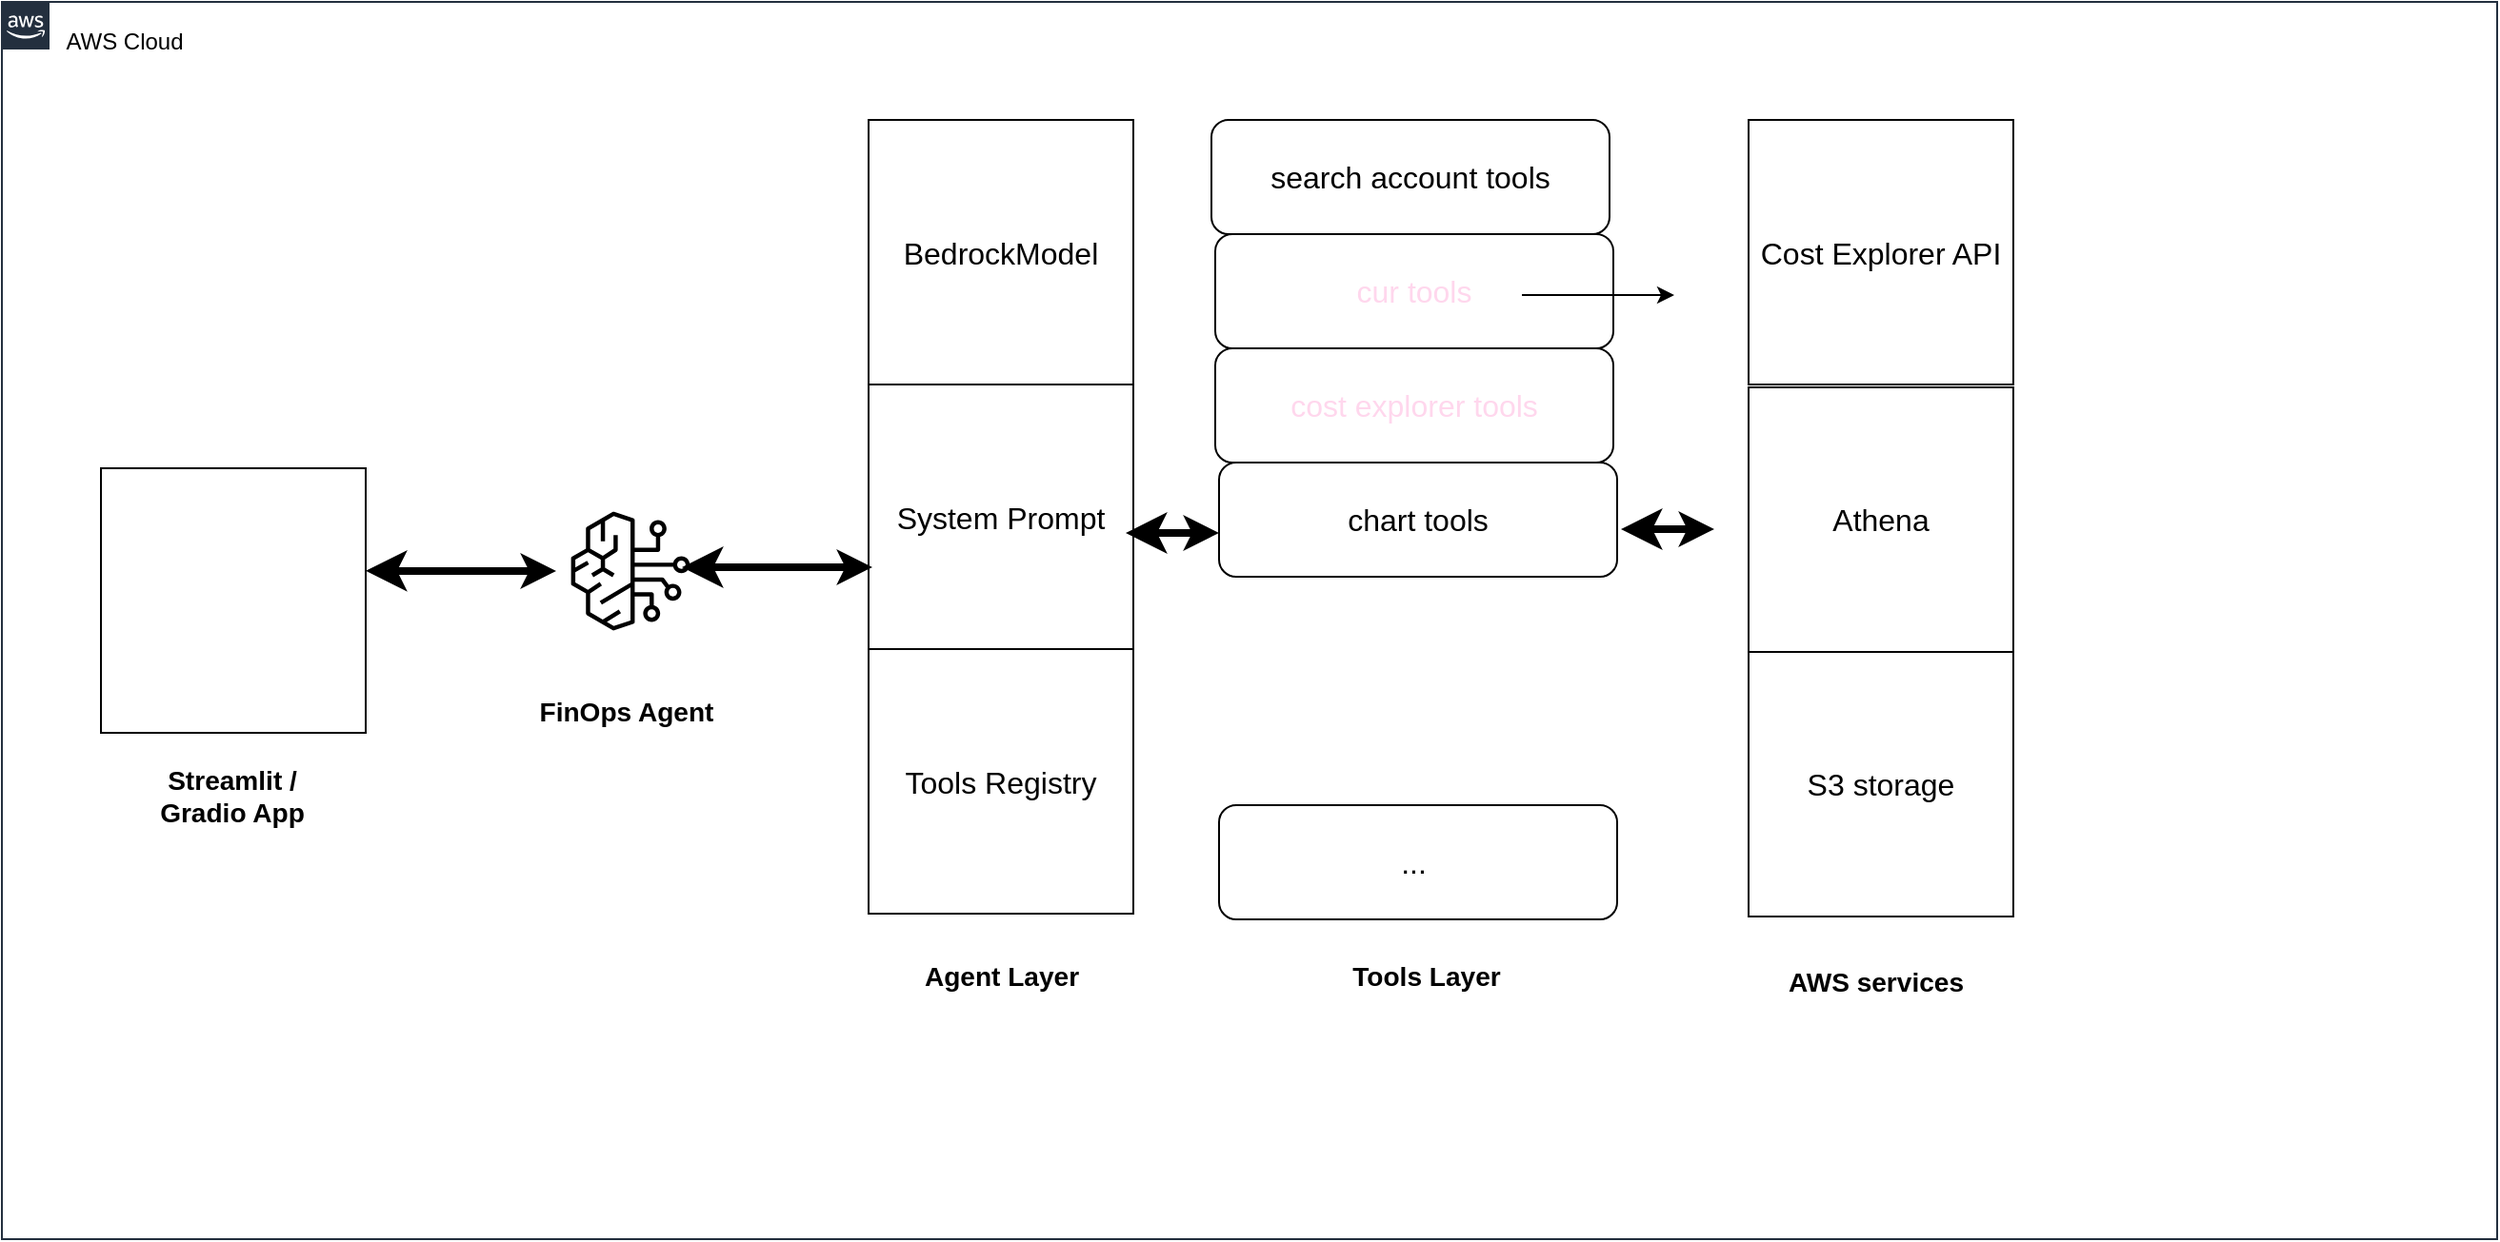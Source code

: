 <mxfile version="28.0.7">
  <diagram name="페이지-1" id="RuTvgAe05luTqqJp8XIn">
    <mxGraphModel dx="1426" dy="1935" grid="0" gridSize="10" guides="1" tooltips="1" connect="1" arrows="1" fold="1" page="1" pageScale="1" pageWidth="1600" pageHeight="1169" background="light-dark(#ffffff, #f5f4f4)" math="0" shadow="0">
      <root>
        <mxCell id="0" />
        <mxCell id="1" parent="0" />
        <mxCell id="2OBhGyxs4nnkqqzqLcTy-14" value="" style="endArrow=classic;startArrow=classic;html=1;rounded=0;strokeColor=light-dark(#000000,#CC0000);startSize=9;strokeWidth=4;exitX=1;exitY=0.388;exitDx=0;exitDy=0;entryX=0;entryY=0.5;entryDx=0;entryDy=0;entryPerimeter=0;exitPerimeter=0;" parent="1" source="2OBhGyxs4nnkqqzqLcTy-12" target="ZPLwYKQgncl39OfeO65Y-1" edge="1">
          <mxGeometry width="50" height="50" relative="1" as="geometry">
            <mxPoint x="178" y="-805.5" as="sourcePoint" />
            <mxPoint x="566" y="-968" as="targetPoint" />
            <Array as="points" />
          </mxGeometry>
        </mxCell>
        <mxCell id="2OBhGyxs4nnkqqzqLcTy-18" value="&lt;font style=&quot;font-size: 16px;&quot;&gt;FastAPI&lt;/font&gt;" style="verticalLabelPosition=middle;verticalAlign=middle;html=1;shape=mxgraph.basic.rect;fillColor2=none;strokeWidth=1;size=20;indent=5;fillColor=light-dark(#FFFFFF,#FFFFFF);fontColor=light-dark(#000000,#000000);strokeColor=light-dark(#000000,#000000);labelPosition=center;align=center;" parent="1" vertex="1">
          <mxGeometry x="108" y="-814" width="119" height="33" as="geometry" />
        </mxCell>
        <mxCell id="2OBhGyxs4nnkqqzqLcTy-21" value="" style="group" parent="1" vertex="1" connectable="0">
          <mxGeometry x="92" y="-875" width="139" height="202" as="geometry" />
        </mxCell>
        <mxCell id="2OBhGyxs4nnkqqzqLcTy-12" value="" style="whiteSpace=wrap;html=1;aspect=fixed;fillColor=light-dark(#FFFFFF,#FFFFFF);strokeColor=light-dark(#000000,#000000);fontColor=light-dark(#000000,#000000);fontSize=16;" parent="2OBhGyxs4nnkqqzqLcTy-21" vertex="1">
          <mxGeometry width="139" height="139" as="geometry" />
        </mxCell>
        <mxCell id="2OBhGyxs4nnkqqzqLcTy-17" value="&lt;h3&gt;Streamlit / Gradio App&lt;/h3&gt;" style="whiteSpace=wrap;html=1;labelBackgroundColor=none;fillStyle=auto;fillColor=none;strokeColor=none;fontColor=light-dark(#000000,#000000);spacing=7;" parent="2OBhGyxs4nnkqqzqLcTy-21" vertex="1">
          <mxGeometry x="9" y="142" width="120" height="60" as="geometry" />
        </mxCell>
        <mxCell id="M7x2iTXA3pfdP00wpJqi-15" value="" style="points=[[0,0],[0.25,0],[0.5,0],[0.75,0],[1,0],[1,0.25],[1,0.5],[1,0.75],[1,1],[0.75,1],[0.5,1],[0.25,1],[0,1],[0,0.75],[0,0.5],[0,0.25]];outlineConnect=0;gradientColor=none;html=1;whiteSpace=wrap;fontSize=12;fontStyle=0;container=0;pointerEvents=0;collapsible=0;recursiveResize=0;shape=mxgraph.aws4.group;grIcon=mxgraph.aws4.group_aws_cloud_alt;strokeColor=#232F3E;fillColor=none;verticalAlign=bottom;align=center;spacingLeft=30;fontColor=light-dark(#232F3E,#33001A);dashed=0;labelPosition=center;verticalLabelPosition=top;fontFamily=Verdana;direction=east;" parent="1" vertex="1">
          <mxGeometry x="40" y="-1120" width="1310" height="650" as="geometry" />
        </mxCell>
        <mxCell id="2OBhGyxs4nnkqqzqLcTy-3" value="" style="group" parent="1" vertex="1" connectable="0">
          <mxGeometry x="308" y="-860" width="120" height="143" as="geometry" />
        </mxCell>
        <mxCell id="ZPLwYKQgncl39OfeO65Y-1" value="" style="sketch=0;points=[[0,0,0],[0.25,0,0],[0.5,0,0],[0.75,0,0],[1,0,0],[0,1,0],[0.25,1,0],[0.5,1,0],[0.75,1,0],[1,1,0],[0,0.25,0],[0,0.5,0],[0,0.75,0],[1,0.25,0],[1,0.5,0],[1,0.75,0]];outlineConnect=0;dashed=0;verticalLabelPosition=bottom;verticalAlign=top;align=center;html=1;fontSize=12;fontStyle=0;aspect=fixed;shape=mxgraph.aws4.resourceIcon;resIcon=mxgraph.aws4.bedrock;labelBackgroundColor=none;fillStyle=auto;fillColor=none;strokeColor=light-dark(#000000,#000000);fontColor=light-dark(#000000,#000000);" parent="2OBhGyxs4nnkqqzqLcTy-3" vertex="1">
          <mxGeometry x="23" width="78" height="78" as="geometry" />
        </mxCell>
        <mxCell id="ZPLwYKQgncl39OfeO65Y-2" value="&lt;h3&gt;FinOps Agent&lt;/h3&gt;" style="whiteSpace=wrap;html=1;labelBackgroundColor=none;fillStyle=auto;fillColor=none;strokeColor=none;fontColor=light-dark(#000000,#000000);spacing=7;" parent="2OBhGyxs4nnkqqzqLcTy-3" vertex="1">
          <mxGeometry y="83" width="120" height="60" as="geometry" />
        </mxCell>
        <mxCell id="RxNtuKK_ktGzNFGGINfy-19" value="AWS Cloud" style="rounded=0;whiteSpace=wrap;html=1;fontColor=light-dark(#000000,#000000);strokeColor=none;fillColor=none;" parent="1" vertex="1">
          <mxGeometry x="71" y="-1114" width="67" height="29" as="geometry" />
        </mxCell>
        <mxCell id="3fnXRMvO_0kpUGVqNr5g-3" value="BedrockModel" style="whiteSpace=wrap;html=1;aspect=fixed;fillColor=light-dark(#FFFFFF,#FFFFFF);strokeColor=light-dark(#000000,#000000);fontColor=light-dark(#000000,#000000);fontSize=16;" vertex="1" parent="1">
          <mxGeometry x="495" y="-1058" width="139" height="139" as="geometry" />
        </mxCell>
        <mxCell id="3fnXRMvO_0kpUGVqNr5g-5" value="System Prompt" style="whiteSpace=wrap;html=1;aspect=fixed;fillColor=light-dark(#FFFFFF,#FFFFFF);strokeColor=light-dark(#000000,#000000);fontColor=light-dark(#000000,#000000);fontSize=16;" vertex="1" parent="1">
          <mxGeometry x="495" y="-919" width="139" height="139" as="geometry" />
        </mxCell>
        <mxCell id="3fnXRMvO_0kpUGVqNr5g-6" value="Tools Registry" style="whiteSpace=wrap;html=1;aspect=fixed;fillColor=light-dark(#FFFFFF,#FFFFFF);strokeColor=light-dark(#000000,#000000);fontColor=light-dark(#000000,#000000);fontSize=16;" vertex="1" parent="1">
          <mxGeometry x="495" y="-780" width="139" height="139" as="geometry" />
        </mxCell>
        <mxCell id="3fnXRMvO_0kpUGVqNr5g-7" value="&lt;h3&gt;Agent Layer&lt;/h3&gt;" style="whiteSpace=wrap;html=1;labelBackgroundColor=none;fillStyle=auto;fillColor=none;strokeColor=none;fontColor=light-dark(#000000,#000000);spacing=7;" vertex="1" parent="1">
          <mxGeometry x="504.5" y="-638" width="120" height="60" as="geometry" />
        </mxCell>
        <mxCell id="3fnXRMvO_0kpUGVqNr5g-12" value="&lt;span style=&quot;font-size: 16px; background-color: light-dark(rgb(255, 255, 255), rgb(255, 255, 255));&quot;&gt;&lt;font style=&quot;color: light-dark(rgb(0, 0, 0), rgb(51, 0, 26));&quot;&gt;search account tools&lt;/font&gt;&lt;/span&gt;" style="rounded=1;whiteSpace=wrap;html=1;strokeColor=light-dark(#000000,#000000);fillColor=light-dark(#FFFFFF,#FFFFFF);" vertex="1" parent="1">
          <mxGeometry x="675" y="-1058" width="209" height="60" as="geometry" />
        </mxCell>
        <mxCell id="3fnXRMvO_0kpUGVqNr5g-13" value="&lt;font style=&quot;color: light-dark(rgb(255, 215, 237), rgb(0, 0, 0));&quot;&gt;&lt;span style=&quot;font-size: 16px;&quot;&gt;cur tools&lt;/span&gt;&lt;/font&gt;" style="rounded=1;whiteSpace=wrap;html=1;strokeColor=light-dark(#000000,#000000);fillColor=light-dark(#FFFFFF,#FFFFFF);" vertex="1" parent="1">
          <mxGeometry x="677" y="-998" width="209" height="60" as="geometry" />
        </mxCell>
        <mxCell id="3fnXRMvO_0kpUGVqNr5g-14" value="" style="edgeStyle=none;orthogonalLoop=1;jettySize=auto;html=1;rounded=0;" edge="1" parent="1">
          <mxGeometry width="80" relative="1" as="geometry">
            <mxPoint x="838" y="-966" as="sourcePoint" />
            <mxPoint x="918" y="-966" as="targetPoint" />
            <Array as="points" />
          </mxGeometry>
        </mxCell>
        <mxCell id="3fnXRMvO_0kpUGVqNr5g-15" value="&lt;font style=&quot;color: light-dark(rgb(255, 215, 237), rgb(0, 0, 0));&quot;&gt;&lt;span style=&quot;font-size: 16px;&quot;&gt;cost explorer tools&lt;/span&gt;&lt;/font&gt;" style="rounded=1;whiteSpace=wrap;html=1;strokeColor=light-dark(#000000,#000000);fillColor=light-dark(#FFFFFF,#FFFFFF);" vertex="1" parent="1">
          <mxGeometry x="677" y="-938" width="209" height="60" as="geometry" />
        </mxCell>
        <mxCell id="3fnXRMvO_0kpUGVqNr5g-16" value="&lt;font style=&quot;color: light-dark(rgb(0, 0, 0), rgb(0, 0, 0));&quot;&gt;&lt;span style=&quot;font-size: 16px; background-color: light-dark(rgb(255, 255, 255), rgb(255, 255, 255));&quot;&gt;chart tools&lt;/span&gt;&lt;/font&gt;" style="rounded=1;whiteSpace=wrap;html=1;strokeColor=light-dark(#000000,#000000);fillColor=light-dark(#FFFFFF,#FFFFFF);" vertex="1" parent="1">
          <mxGeometry x="679" y="-878" width="209" height="60" as="geometry" />
        </mxCell>
        <mxCell id="3fnXRMvO_0kpUGVqNr5g-17" value="&lt;font style=&quot;color: light-dark(rgb(0, 0, 0), rgb(0, 0, 0));&quot;&gt;&lt;span style=&quot;font-size: 16px; background-color: light-dark(rgb(255, 255, 255), rgb(255, 255, 255));&quot;&gt;...&amp;nbsp;&lt;/span&gt;&lt;/font&gt;" style="rounded=1;whiteSpace=wrap;html=1;strokeColor=light-dark(#000000,#000000);fillColor=light-dark(#FFFFFF,#FFFFFF);" vertex="1" parent="1">
          <mxGeometry x="679" y="-698" width="209" height="60" as="geometry" />
        </mxCell>
        <mxCell id="3fnXRMvO_0kpUGVqNr5g-18" value="&lt;h3&gt;Tools Layer&lt;/h3&gt;" style="whiteSpace=wrap;html=1;labelBackgroundColor=none;fillStyle=auto;fillColor=none;strokeColor=none;fontColor=light-dark(#000000,#000000);spacing=7;" vertex="1" parent="1">
          <mxGeometry x="728" y="-638" width="120" height="60" as="geometry" />
        </mxCell>
        <mxCell id="3fnXRMvO_0kpUGVqNr5g-19" value="" style="endArrow=classic;startArrow=classic;html=1;rounded=0;strokeColor=light-dark(#000000,#CC0000);startSize=9;strokeWidth=4;exitX=1;exitY=0.388;exitDx=0;exitDy=0;exitPerimeter=0;" edge="1" parent="1">
          <mxGeometry width="50" height="50" relative="1" as="geometry">
            <mxPoint x="630" y="-841" as="sourcePoint" />
            <mxPoint x="679" y="-841" as="targetPoint" />
            <Array as="points" />
          </mxGeometry>
        </mxCell>
        <mxCell id="3fnXRMvO_0kpUGVqNr5g-20" value="" style="endArrow=classic;startArrow=classic;html=1;rounded=0;strokeColor=light-dark(#000000,#CC0000);startSize=9;strokeWidth=4;exitX=1;exitY=0.388;exitDx=0;exitDy=0;entryX=0;entryY=0.5;entryDx=0;entryDy=0;entryPerimeter=0;exitPerimeter=0;" edge="1" parent="1">
          <mxGeometry width="50" height="50" relative="1" as="geometry">
            <mxPoint x="397" y="-823" as="sourcePoint" />
            <mxPoint x="497" y="-823" as="targetPoint" />
            <Array as="points" />
          </mxGeometry>
        </mxCell>
        <mxCell id="3fnXRMvO_0kpUGVqNr5g-21" value="" style="endArrow=classic;startArrow=classic;html=1;rounded=0;strokeColor=light-dark(#000000,#CC0000);startSize=9;strokeWidth=4;exitX=1;exitY=0.388;exitDx=0;exitDy=0;exitPerimeter=0;" edge="1" parent="1">
          <mxGeometry width="50" height="50" relative="1" as="geometry">
            <mxPoint x="890" y="-843" as="sourcePoint" />
            <mxPoint x="939" y="-843" as="targetPoint" />
            <Array as="points" />
          </mxGeometry>
        </mxCell>
        <mxCell id="3fnXRMvO_0kpUGVqNr5g-22" value="Cost Explorer API" style="whiteSpace=wrap;html=1;aspect=fixed;fillColor=light-dark(#FFFFFF,#FFFFFF);strokeColor=light-dark(#000000,#000000);fontColor=light-dark(#000000,#000000);fontSize=16;" vertex="1" parent="1">
          <mxGeometry x="957" y="-1058" width="139" height="139" as="geometry" />
        </mxCell>
        <mxCell id="3fnXRMvO_0kpUGVqNr5g-23" value="Athena" style="whiteSpace=wrap;html=1;aspect=fixed;fillColor=light-dark(#FFFFFF,#FFFFFF);strokeColor=light-dark(#000000,#000000);fontColor=light-dark(#000000,#000000);fontSize=16;" vertex="1" parent="1">
          <mxGeometry x="957" y="-917.5" width="139" height="139" as="geometry" />
        </mxCell>
        <mxCell id="3fnXRMvO_0kpUGVqNr5g-24" value="S3 storage" style="whiteSpace=wrap;html=1;aspect=fixed;fillColor=light-dark(#FFFFFF,#FFFFFF);strokeColor=light-dark(#000000,#000000);fontColor=light-dark(#000000,#000000);fontSize=16;" vertex="1" parent="1">
          <mxGeometry x="957" y="-778.5" width="139" height="139" as="geometry" />
        </mxCell>
        <mxCell id="3fnXRMvO_0kpUGVqNr5g-25" value="&lt;h3&gt;AWS services&lt;/h3&gt;" style="whiteSpace=wrap;html=1;labelBackgroundColor=none;fillStyle=auto;fillColor=none;strokeColor=none;fontColor=light-dark(#000000,#000000);spacing=7;" vertex="1" parent="1">
          <mxGeometry x="964" y="-635" width="120" height="60" as="geometry" />
        </mxCell>
      </root>
    </mxGraphModel>
  </diagram>
</mxfile>
